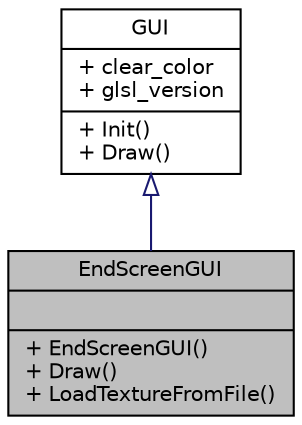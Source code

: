 digraph "EndScreenGUI"
{
 // LATEX_PDF_SIZE
  edge [fontname="Helvetica",fontsize="10",labelfontname="Helvetica",labelfontsize="10"];
  node [fontname="Helvetica",fontsize="10",shape=record];
  Node1 [label="{EndScreenGUI\n||+ EndScreenGUI()\l+ Draw()\l+ LoadTextureFromFile()\l}",height=0.2,width=0.4,color="black", fillcolor="grey75", style="filled", fontcolor="black",tooltip=" "];
  Node2 -> Node1 [dir="back",color="midnightblue",fontsize="10",style="solid",arrowtail="onormal"];
  Node2 [label="{GUI\n|+ clear_color\l+ glsl_version\l|+ Init()\l+ Draw()\l}",height=0.2,width=0.4,color="black", fillcolor="white", style="filled",URL="$class_g_u_i.html",tooltip=" "];
}
